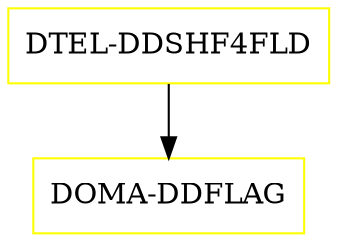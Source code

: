 digraph G {
  "DTEL-DDSHF4FLD" [shape=box,color=yellow];
  "DOMA-DDFLAG" [shape=box,color=yellow,URL="./DOMA_DDFLAG.html"];
  "DTEL-DDSHF4FLD" -> "DOMA-DDFLAG";
}
